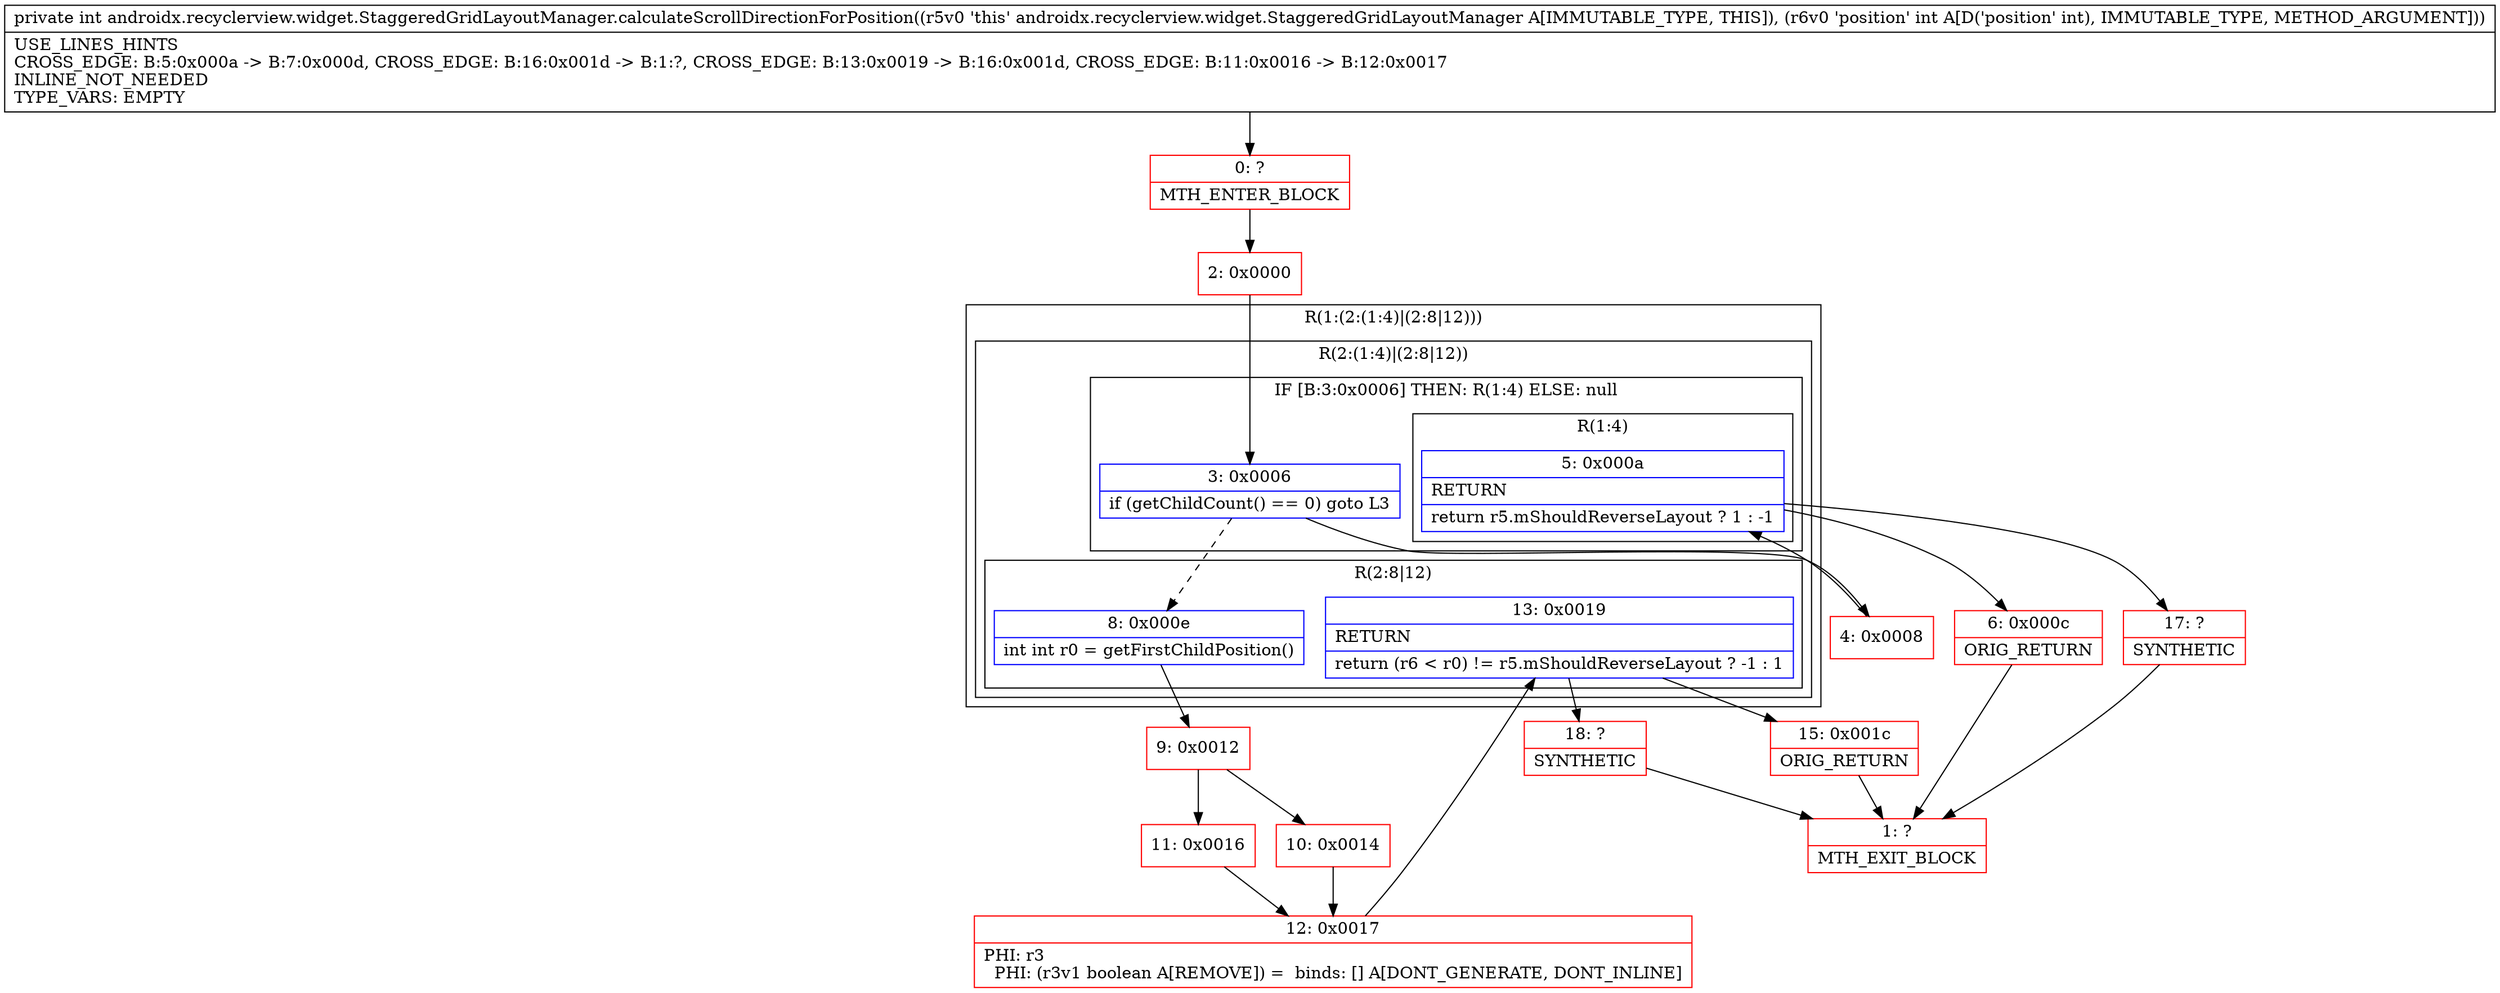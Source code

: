 digraph "CFG forandroidx.recyclerview.widget.StaggeredGridLayoutManager.calculateScrollDirectionForPosition(I)I" {
subgraph cluster_Region_1041485111 {
label = "R(1:(2:(1:4)|(2:8|12)))";
node [shape=record,color=blue];
subgraph cluster_Region_2143351949 {
label = "R(2:(1:4)|(2:8|12))";
node [shape=record,color=blue];
subgraph cluster_IfRegion_1971322145 {
label = "IF [B:3:0x0006] THEN: R(1:4) ELSE: null";
node [shape=record,color=blue];
Node_3 [shape=record,label="{3\:\ 0x0006|if (getChildCount() == 0) goto L3\l}"];
subgraph cluster_Region_1254108461 {
label = "R(1:4)";
node [shape=record,color=blue];
Node_5 [shape=record,label="{5\:\ 0x000a|RETURN\l|return r5.mShouldReverseLayout ? 1 : \-1\l}"];
}
}
subgraph cluster_Region_74950939 {
label = "R(2:8|12)";
node [shape=record,color=blue];
Node_8 [shape=record,label="{8\:\ 0x000e|int int r0 = getFirstChildPosition()\l}"];
Node_13 [shape=record,label="{13\:\ 0x0019|RETURN\l|return (r6 \< r0) != r5.mShouldReverseLayout ? \-1 : 1\l}"];
}
}
}
Node_0 [shape=record,color=red,label="{0\:\ ?|MTH_ENTER_BLOCK\l}"];
Node_2 [shape=record,color=red,label="{2\:\ 0x0000}"];
Node_4 [shape=record,color=red,label="{4\:\ 0x0008}"];
Node_6 [shape=record,color=red,label="{6\:\ 0x000c|ORIG_RETURN\l}"];
Node_1 [shape=record,color=red,label="{1\:\ ?|MTH_EXIT_BLOCK\l}"];
Node_17 [shape=record,color=red,label="{17\:\ ?|SYNTHETIC\l}"];
Node_9 [shape=record,color=red,label="{9\:\ 0x0012}"];
Node_10 [shape=record,color=red,label="{10\:\ 0x0014}"];
Node_12 [shape=record,color=red,label="{12\:\ 0x0017|PHI: r3 \l  PHI: (r3v1 boolean A[REMOVE]) =  binds: [] A[DONT_GENERATE, DONT_INLINE]\l}"];
Node_15 [shape=record,color=red,label="{15\:\ 0x001c|ORIG_RETURN\l}"];
Node_18 [shape=record,color=red,label="{18\:\ ?|SYNTHETIC\l}"];
Node_11 [shape=record,color=red,label="{11\:\ 0x0016}"];
MethodNode[shape=record,label="{private int androidx.recyclerview.widget.StaggeredGridLayoutManager.calculateScrollDirectionForPosition((r5v0 'this' androidx.recyclerview.widget.StaggeredGridLayoutManager A[IMMUTABLE_TYPE, THIS]), (r6v0 'position' int A[D('position' int), IMMUTABLE_TYPE, METHOD_ARGUMENT]))  | USE_LINES_HINTS\lCROSS_EDGE: B:5:0x000a \-\> B:7:0x000d, CROSS_EDGE: B:16:0x001d \-\> B:1:?, CROSS_EDGE: B:13:0x0019 \-\> B:16:0x001d, CROSS_EDGE: B:11:0x0016 \-\> B:12:0x0017\lINLINE_NOT_NEEDED\lTYPE_VARS: EMPTY\l}"];
MethodNode -> Node_0;Node_3 -> Node_4;
Node_3 -> Node_8[style=dashed];
Node_5 -> Node_6;
Node_5 -> Node_17;
Node_8 -> Node_9;
Node_13 -> Node_15;
Node_13 -> Node_18;
Node_0 -> Node_2;
Node_2 -> Node_3;
Node_4 -> Node_5;
Node_6 -> Node_1;
Node_17 -> Node_1;
Node_9 -> Node_10;
Node_9 -> Node_11;
Node_10 -> Node_12;
Node_12 -> Node_13;
Node_15 -> Node_1;
Node_18 -> Node_1;
Node_11 -> Node_12;
}

